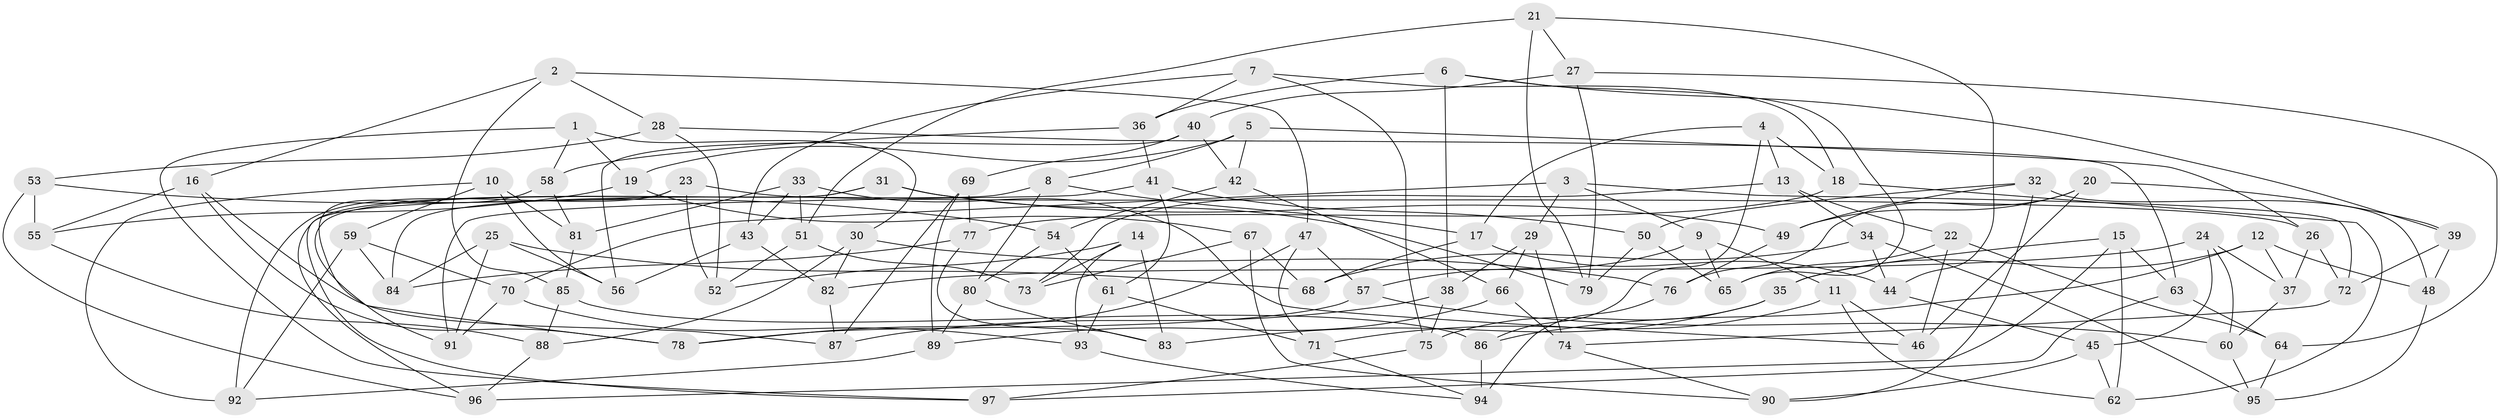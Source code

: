 // coarse degree distribution, {6: 0.08333333333333333, 4: 0.4791666666666667, 3: 0.10416666666666667, 5: 0.10416666666666667, 7: 0.0625, 8: 0.125, 2: 0.020833333333333332, 9: 0.020833333333333332}
// Generated by graph-tools (version 1.1) at 2025/02/03/05/25 17:02:46]
// undirected, 97 vertices, 194 edges
graph export_dot {
graph [start="1"]
  node [color=gray90,style=filled];
  1;
  2;
  3;
  4;
  5;
  6;
  7;
  8;
  9;
  10;
  11;
  12;
  13;
  14;
  15;
  16;
  17;
  18;
  19;
  20;
  21;
  22;
  23;
  24;
  25;
  26;
  27;
  28;
  29;
  30;
  31;
  32;
  33;
  34;
  35;
  36;
  37;
  38;
  39;
  40;
  41;
  42;
  43;
  44;
  45;
  46;
  47;
  48;
  49;
  50;
  51;
  52;
  53;
  54;
  55;
  56;
  57;
  58;
  59;
  60;
  61;
  62;
  63;
  64;
  65;
  66;
  67;
  68;
  69;
  70;
  71;
  72;
  73;
  74;
  75;
  76;
  77;
  78;
  79;
  80;
  81;
  82;
  83;
  84;
  85;
  86;
  87;
  88;
  89;
  90;
  91;
  92;
  93;
  94;
  95;
  96;
  97;
  1 -- 30;
  1 -- 19;
  1 -- 58;
  1 -- 97;
  2 -- 16;
  2 -- 28;
  2 -- 85;
  2 -- 47;
  3 -- 29;
  3 -- 9;
  3 -- 72;
  3 -- 70;
  4 -- 86;
  4 -- 13;
  4 -- 17;
  4 -- 18;
  5 -- 42;
  5 -- 8;
  5 -- 19;
  5 -- 26;
  6 -- 38;
  6 -- 39;
  6 -- 36;
  6 -- 65;
  7 -- 36;
  7 -- 18;
  7 -- 43;
  7 -- 75;
  8 -- 80;
  8 -- 84;
  8 -- 17;
  9 -- 65;
  9 -- 11;
  9 -- 57;
  10 -- 56;
  10 -- 59;
  10 -- 92;
  10 -- 81;
  11 -- 62;
  11 -- 46;
  11 -- 71;
  12 -- 35;
  12 -- 86;
  12 -- 48;
  12 -- 37;
  13 -- 22;
  13 -- 34;
  13 -- 73;
  14 -- 52;
  14 -- 83;
  14 -- 93;
  14 -- 73;
  15 -- 62;
  15 -- 96;
  15 -- 35;
  15 -- 63;
  16 -- 55;
  16 -- 78;
  16 -- 87;
  17 -- 44;
  17 -- 68;
  18 -- 77;
  18 -- 62;
  19 -- 55;
  19 -- 67;
  20 -- 76;
  20 -- 46;
  20 -- 49;
  20 -- 39;
  21 -- 79;
  21 -- 51;
  21 -- 44;
  21 -- 27;
  22 -- 65;
  22 -- 46;
  22 -- 64;
  23 -- 26;
  23 -- 52;
  23 -- 92;
  23 -- 97;
  24 -- 82;
  24 -- 60;
  24 -- 37;
  24 -- 45;
  25 -- 91;
  25 -- 84;
  25 -- 68;
  25 -- 56;
  26 -- 72;
  26 -- 37;
  27 -- 64;
  27 -- 79;
  27 -- 40;
  28 -- 63;
  28 -- 53;
  28 -- 52;
  29 -- 74;
  29 -- 38;
  29 -- 66;
  30 -- 88;
  30 -- 76;
  30 -- 82;
  31 -- 49;
  31 -- 96;
  31 -- 79;
  31 -- 91;
  32 -- 50;
  32 -- 49;
  32 -- 48;
  32 -- 90;
  33 -- 43;
  33 -- 81;
  33 -- 51;
  33 -- 46;
  34 -- 95;
  34 -- 44;
  34 -- 68;
  35 -- 83;
  35 -- 75;
  36 -- 58;
  36 -- 41;
  37 -- 60;
  38 -- 87;
  38 -- 75;
  39 -- 72;
  39 -- 48;
  40 -- 42;
  40 -- 56;
  40 -- 69;
  41 -- 91;
  41 -- 61;
  41 -- 50;
  42 -- 66;
  42 -- 54;
  43 -- 82;
  43 -- 56;
  44 -- 45;
  45 -- 62;
  45 -- 90;
  47 -- 71;
  47 -- 78;
  47 -- 57;
  48 -- 95;
  49 -- 76;
  50 -- 79;
  50 -- 65;
  51 -- 73;
  51 -- 52;
  53 -- 55;
  53 -- 96;
  53 -- 54;
  54 -- 61;
  54 -- 80;
  55 -- 88;
  57 -- 78;
  57 -- 60;
  58 -- 78;
  58 -- 81;
  59 -- 92;
  59 -- 70;
  59 -- 84;
  60 -- 95;
  61 -- 71;
  61 -- 93;
  63 -- 64;
  63 -- 97;
  64 -- 95;
  66 -- 89;
  66 -- 74;
  67 -- 68;
  67 -- 73;
  67 -- 90;
  69 -- 87;
  69 -- 89;
  69 -- 77;
  70 -- 93;
  70 -- 91;
  71 -- 94;
  72 -- 74;
  74 -- 90;
  75 -- 97;
  76 -- 94;
  77 -- 84;
  77 -- 83;
  80 -- 83;
  80 -- 89;
  81 -- 85;
  82 -- 87;
  85 -- 86;
  85 -- 88;
  86 -- 94;
  88 -- 96;
  89 -- 92;
  93 -- 94;
}
